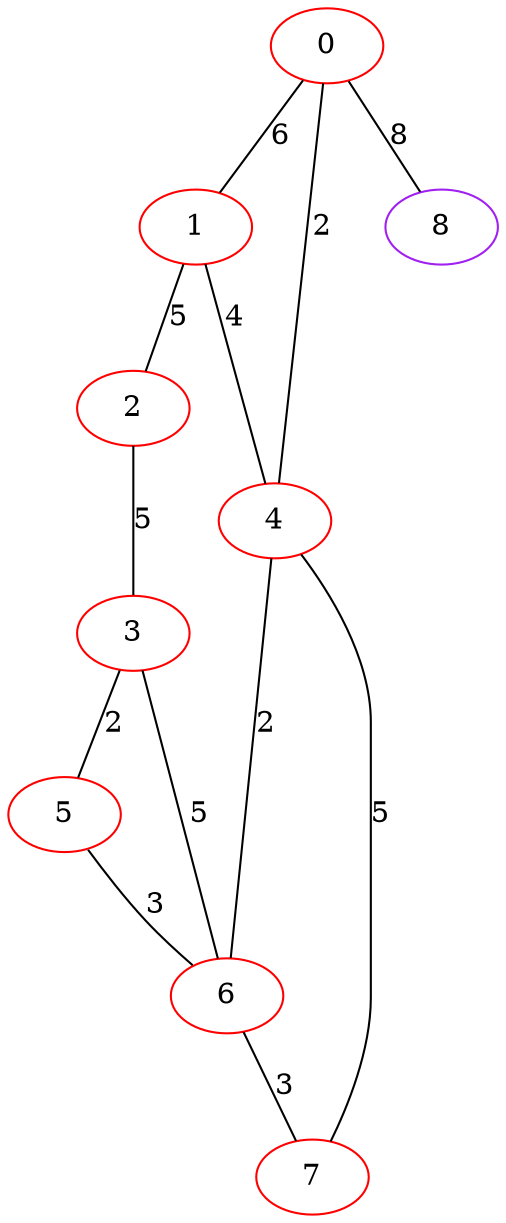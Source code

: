 graph "" {
0 [color=red, weight=1];
1 [color=red, weight=1];
2 [color=red, weight=1];
3 [color=red, weight=1];
4 [color=red, weight=1];
5 [color=red, weight=1];
6 [color=red, weight=1];
7 [color=red, weight=1];
8 [color=purple, weight=4];
0 -- 8  [key=0, label=8];
0 -- 1  [key=0, label=6];
0 -- 4  [key=0, label=2];
1 -- 2  [key=0, label=5];
1 -- 4  [key=0, label=4];
2 -- 3  [key=0, label=5];
3 -- 5  [key=0, label=2];
3 -- 6  [key=0, label=5];
4 -- 6  [key=0, label=2];
4 -- 7  [key=0, label=5];
5 -- 6  [key=0, label=3];
6 -- 7  [key=0, label=3];
}
